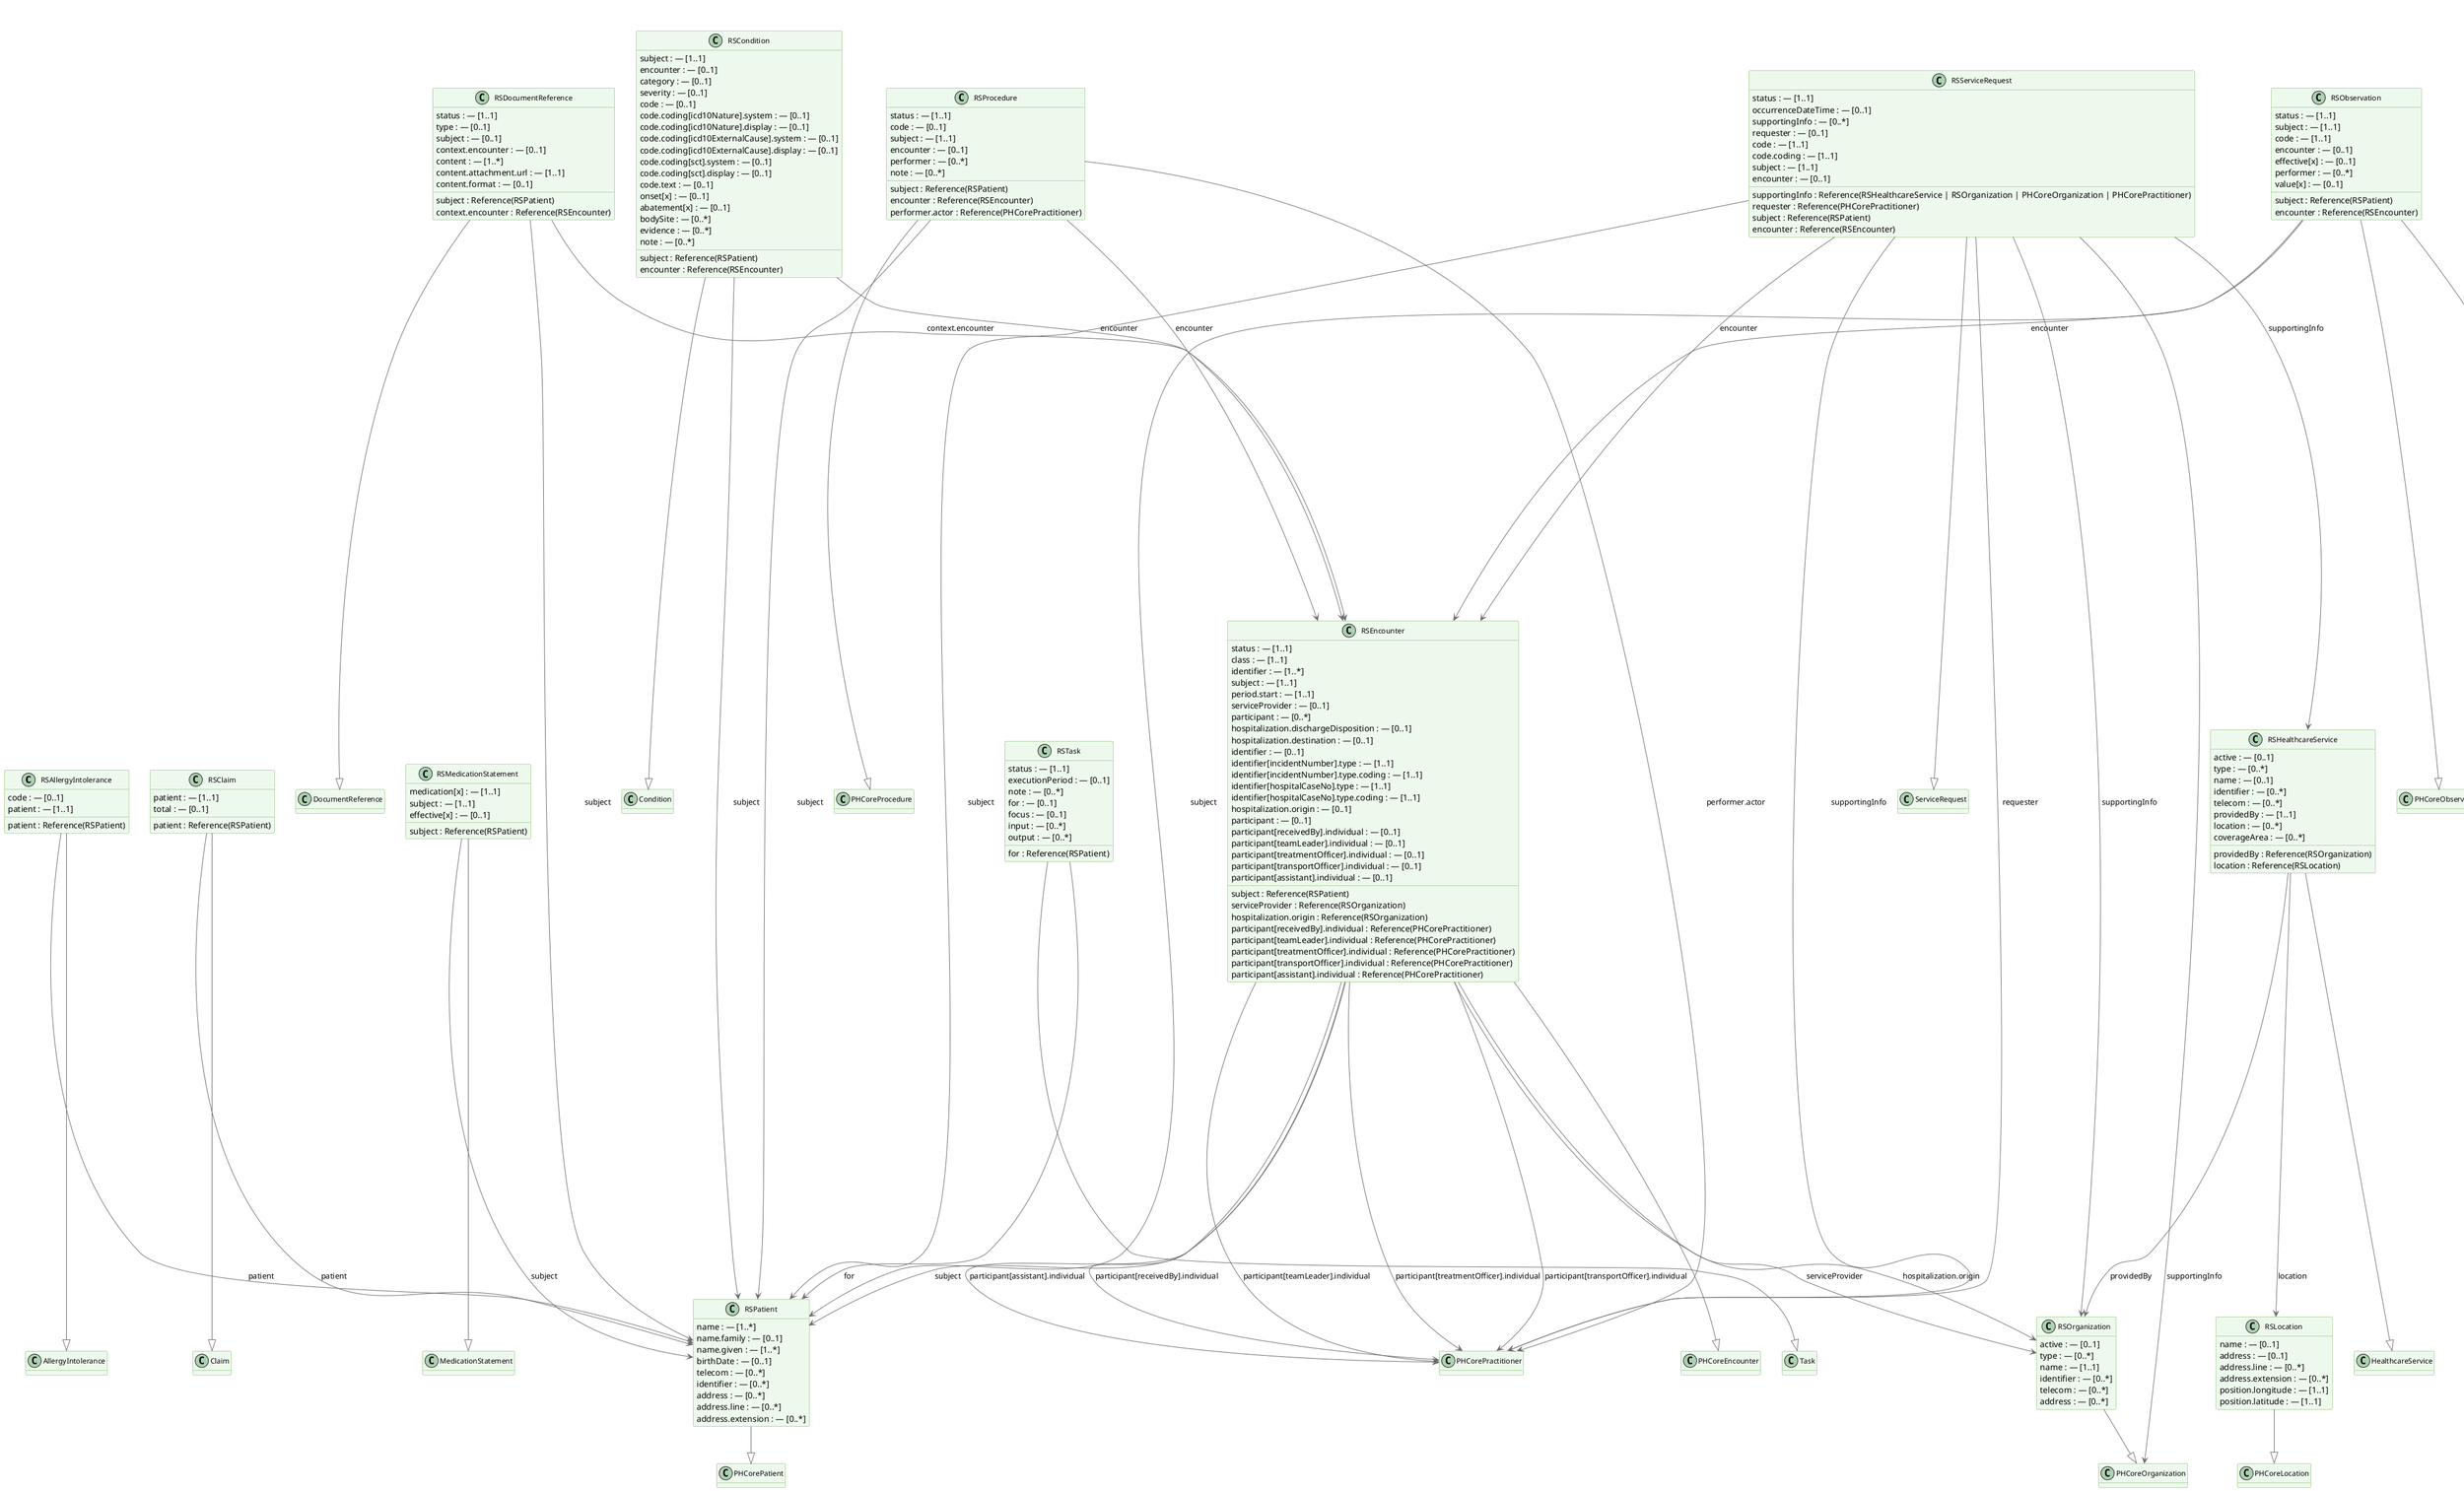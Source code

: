 @startuml
skinparam ClassFontName Arial
skinparam ClassFontSize 12
skinparam ClassAttributeIconSize 0
skinparam ClassBackgroundColor #EEF9EE
skinparam ClassBorderColor #6AA84F
skinparam ArrowColor #6A6A6A
skinparam ArrowThickness 1
hide empty methods
top to bottom direction

class "RSAllergyIntolerance" {
  code : — [0..1]
  patient : — [1..1]
  patient : Reference(RSPatient)
}
class "AllergyIntolerance"
class "RSPatient" {
  name : — [1..*]
  name.family : — [0..1]
  name.given : — [1..*]
  birthDate : — [0..1]
  telecom : — [0..*]
  identifier : — [0..*]
  address : — [0..*]
  address.line : — [0..*]
  address.extension : — [0..*]
}
class "RSBundleEMS" {
  type : — [1..1]
  entry : — [1..*]
  entry.resource : — [1..1]
  entry[patient].resource : RSPatient
  entry[encounter].resource : RSEncounter
  entry[location].resource : RSLocation
  entry[observationDateReceived].resource : rs
  entry[observationTimeEnroute].resource : rs
  entry[observationTimeOnScene].resource : rs
  entry[observationTimeDeparted].resource : rs
  entry[observationTimeHospitalArrival].resource : rs
  entry[observationTimeStationArrival].resource : rs
  entry[observationVitals].resource : rs
  entry[observationGCS].resource : rs
  entry[observationReportedComplaint].resource : rs
  entry[observationCallSource].resource : rs
  entry[observationVehicleUsed].resource : rs
  entry[observationRunReportComments].resource : rs
  entry[observationClinicalRemarks].resource : rs
  entry[document].resource : RSDocumentReference
  entry[task].resource : RSTask
  entry[serviceRequest].resource : RSServiceRequest
  entry[procedure].resource : RSProcedure
  entry[claim].resource : rs
}
class "Bundle"
class "RSBundleONEISS" {
  type : — [1..1]
  entry : — [1..*]
  entry.resource : — [1..1]
  entry[patient].resource : RSPatient
  entry[encounter].resource : RSEncounter
  entry[conditionInitial].resource : rs
  entry[conditionFinal].resource : rs
  entry[observationVitals].resource : rs
  entry[observationClinical].resource : rs
  entry[observationIncident].resource : rs
  entry : — [0..*]
  entry[observationPostCrash].resource : rs
  entry[document].resource : RSDocumentReference
  entry[serviceRequest].resource : RSServiceRequest
  entry[procedure].resource : RSProcedure
}
class "RSClaim" {
  patient : — [1..1]
  patient : Reference(RSPatient)
  total : — [0..1]
}
class "Claim"
class "RSCondition" {
  subject : — [1..1]
  subject : Reference(RSPatient)
  encounter : — [0..1]
  encounter : Reference(RSEncounter)
  category : — [0..1]
  severity : — [0..1]
  code : — [0..1]
  code.coding[icd10Nature].system : — [0..1]
  code.coding[icd10Nature].display : — [0..1]
  code.coding[icd10ExternalCause].system : — [0..1]
  code.coding[icd10ExternalCause].display : — [0..1]
  code.coding[sct].system : — [0..1]
  code.coding[sct].display : — [0..1]
  code.text : — [0..1]
  onset[x] : — [0..1]
  abatement[x] : — [0..1]
  bodySite : — [0..*]
  evidence : — [0..*]
  note : — [0..*]
}
class "Condition"
class "RSEncounter" {
  status : — [1..1]
  class : — [1..1]
  identifier : — [1..*]
  subject : — [1..1]
  subject : Reference(RSPatient)
  period.start : — [1..1]
  serviceProvider : — [0..1]
  serviceProvider : Reference(RSOrganization)
  participant : — [0..*]
  hospitalization.dischargeDisposition : — [0..1]
  hospitalization.destination : — [0..1]
  identifier : — [0..1]
  identifier[incidentNumber].type : — [1..1]
  identifier[incidentNumber].type.coding : — [1..1]
  identifier[hospitalCaseNo].type : — [1..1]
  identifier[hospitalCaseNo].type.coding : — [1..1]
  hospitalization.origin : — [0..1]
  hospitalization.origin : Reference(RSOrganization)
  participant : — [0..1]
  participant[receivedBy].individual : — [0..1]
  participant[receivedBy].individual : Reference(PHCorePractitioner)
  participant[teamLeader].individual : — [0..1]
  participant[teamLeader].individual : Reference(PHCorePractitioner)
  participant[treatmentOfficer].individual : — [0..1]
  participant[treatmentOfficer].individual : Reference(PHCorePractitioner)
  participant[transportOfficer].individual : — [0..1]
  participant[transportOfficer].individual : Reference(PHCorePractitioner)
  participant[assistant].individual : — [0..1]
  participant[assistant].individual : Reference(PHCorePractitioner)
}
class "RSDocumentReference" {
  status : — [1..1]
  type : — [0..1]
  subject : — [0..1]
  subject : Reference(RSPatient)
  context.encounter : — [0..1]
  context.encounter : Reference(RSEncounter)
  content : — [1..*]
  content.attachment.url : — [1..1]
  content.format : — [0..1]
}
class "DocumentReference"
class "PHCoreEncounter"
class "RSOrganization" {
  active : — [0..1]
  type : — [0..*]
  name : — [1..1]
  identifier : — [0..*]
  telecom : — [0..*]
  address : — [0..*]
}
class "PHCorePractitioner"
class "RSLocation" {
  name : — [0..1]
  address : — [0..1]
  address.line : — [0..*]
  address.extension : — [0..*]
  position.longitude : — [1..1]
  position.latitude : — [1..1]
}
class "PHCoreLocation"
class "RSMedicationStatement" {
  medication[x] : — [1..1]
  subject : — [1..1]
  subject : Reference(RSPatient)
  effective[x] : — [0..1]
}
class "MedicationStatement"
class "RSObservation" {
  status : — [1..1]
  subject : — [1..1]
  subject : Reference(RSPatient)
  code : — [1..1]
  encounter : — [0..1]
  encounter : Reference(RSEncounter)
  effective[x] : — [0..1]
  performer : — [0..*]
  value[x] : — [0..1]
}
class "PHCoreObservation"
class "PHCoreOrganization"
class "RSHealthcareService" {
  active : — [0..1]
  type : — [0..*]
  name : — [0..1]
  identifier : — [0..*]
  telecom : — [0..*]
  providedBy : — [1..1]
  providedBy : Reference(RSOrganization)
  location : — [0..*]
  location : Reference(RSLocation)
  coverageArea : — [0..*]
}
class "HealthcareService"
class "PHCorePatient"
class "RSProcedure" {
  status : — [1..1]
  code : — [0..1]
  subject : — [1..1]
  subject : Reference(RSPatient)
  encounter : — [0..1]
  encounter : Reference(RSEncounter)
  performer : — [0..*]
  performer.actor : Reference(PHCorePractitioner)
  note : — [0..*]
}
class "PHCoreProcedure"
class "RSServiceRequest" {
  status : — [1..1]
  occurrenceDateTime : — [0..1]
  supportingInfo : — [0..*]
  supportingInfo : Reference(RSHealthcareService | RSOrganization | PHCoreOrganization | PHCorePractitioner)
  requester : — [0..1]
  requester : Reference(PHCorePractitioner)
  code : — [1..1]
  code.coding : — [1..1]
  subject : — [1..1]
  subject : Reference(RSPatient)
  encounter : — [0..1]
  encounter : Reference(RSEncounter)
}
class "ServiceRequest"
class "RSTask" {
  status : — [1..1]
  executionPeriod : — [0..1]
  note : — [0..*]
  for : — [0..1]
  for : Reference(RSPatient)
  focus : — [0..1]
  input : — [0..*]
  output : — [0..*]
}
class "Task"
class "Obs (RS profiles)" {
  "Road Safety Observation - Respiratory Rate" : Profile
  "Road Safety Observation - Pulse Rate" : Profile
  "Road Safety Observation - Blood Pressure" : Profile
  "Road Safety Observation - Body Temperature" : Profile
  "Road Safety Observation - Level of Consciousness (AVPU)" : Profile
  "Road Safety Observation - Pupils" : Profile
  "Road Safety Observation - Cyanosis" : Profile
  "Road Safety Observation - Glasgow Coma Scale" : Profile
  "Road Safety Observation - Respiratory Rhythm" : Profile
  "Road Safety Observation - Breath Sounds" : Profile
  "Road Safety Observation - Pulse Rhythm" : Profile
  "Road Safety Observation - Pulse Quality" : Profile
  "Road Safety Observation - Date/Time Received by EMS" : Profile
  "Road Safety Observation - Time Enroute" : Profile
  "Road Safety Observation - Time On Scene" : Profile
  "Road Safety Observation - Time Departed Scene" : Profile
  "Road Safety Observation - Time of Hospital Arrival" : Profile
  "Road Safety Observation - Time of Emergency Station Arrival" : Profile
  "Road Safety Observation - Date/Time of Injury" : Profile
  "Road Safety Observation - Injury Intent" : Profile
  "Road Safety Observation - Transport/Vehicular Accident (flag)" : Profile
  "Road Safety Observation - Mode of Transport to Facility" : Profile
  "Road Safety Observation - Triage Priority" : Profile
  "Road Safety Observation - Priority Level (Urgency)" : Profile
  "Road Safety Observation - Place of Occurrence" : Profile
  "Road Safety Observation - Activity at Time of Incident" : Profile
  "Road Safety Observation - Collision vs Non-Collision" : Profile
  "Road Safety Observation - Patient's Vehicle" : Profile
  "Road Safety Observation - Other Vehicle/Object Involved" : Profile
  "Road Safety Observation - Position of Patient" : Profile
  "Road Safety Observation - How Many Vehicles Involved" : Profile
  "Road Safety Observation - How Many Patients Involved" : Profile
  "Road Safety Observation - Collision Type" : Profile
  "Road Safety Observation - Presence of Traffic Investigator" : Profile
  "Road Safety Observation - Other Risk Factors" : Profile
  "Road Safety Observation - Safety Accessories" : Profile
  "Road Safety Observation - Reported Complaint" : Profile
  "Road Safety Observation - Call Source" : Profile
  "Road Safety Observation - External Cause: Bites/Stings" : Profile
  "Road Safety Observation - External Cause: Burns" : Profile
  "Road Safety Observation - External Cause: Chemical/Substance" : Profile
  "Road Safety Observation - External Cause: Contact with Sharp Object" : Profile
  "Road Safety Observation - External Cause: Drowning" : Profile
  "Road Safety Observation - External Cause: Exposure to Forces of Nature" : Profile
  "Road Safety Observation - External Cause: Fall" : Profile
  "Road Safety Observation - External Cause: Firecracker" : Profile
  "Road Safety Observation - External Cause: Gunshot" : Profile
  "Road Safety Observation - External Cause: Hanging/Strangulation" : Profile
  "Road Safety Observation - External Cause: Mauling/Assault" : Profile
  "Road Safety Observation - External Cause: Sexual Assault/Abuse/Rape (Alleged)" : Profile
  "Road Safety Observation - External Cause: Other" : Profile
  "Road Safety Observation - Multiple Injuries?" : Profile
  "Road Safety Observation - Abrasion" : Profile
  "Road Safety Observation - Avulsion" : Profile
  "Road Safety Observation - Burn 1st Degree" : Profile
  "Road Safety Observation - Burn 2nd Degree" : Profile
  "Road Safety Observation - Burn 3rd Degree" : Profile
  "Road Safety Observation - Burn 4th Degree" : Profile
  "Road Safety Observation - Concussion" : Profile
  "Road Safety Observation - Contusion" : Profile
  "Road Safety Observation - Fracture (Closed)" : Profile
  "Road Safety Observation - Fracture (Open)" : Profile
  "Road Safety Observation - Open Wound" : Profile
  "Road Safety Observation - Traumatic Amputation" : Profile
  "Road Safety Observation - Other Specified Injury" : Profile
  "Road Safety Observation - Blood Alcohol Concentration" : Profile
  "Road Safety Observation - Condition of Patient" : Profile
  "Road Safety Observation - Outcome at Release" : Profile
  "Road Safety Observation - Outcome at Discharge" : Profile
  "Road Safety Observation - Status on Arrival" : Profile
  "Road Safety Observation - If Alive: Conscious/Unconscious" : Profile
  "Road Safety Observation - Vehicle Used" : Profile
  "Road Safety Observation - Clinical Remarks" : Profile
  "Road Safety Observation - Run Report Comments" : Profile
  "Road Safety Observation - Vehicle Condition" : Profile
  "Road Safety Observation - CCTV Available" : Profile
}

"RSAllergyIntolerance" --> "RSPatient" : patient
"RSClaim" --> "RSPatient" : patient
"RSCondition" --> "RSPatient" : subject
"RSCondition" --> "RSEncounter" : encounter
"RSDocumentReference" --> "RSPatient" : subject
"RSDocumentReference" --> "RSEncounter" : context.encounter
"RSEncounter" --> "RSPatient" : subject
"RSEncounter" --> "RSOrganization" : serviceProvider
"RSEncounter" --> "RSOrganization" : hospitalization.origin
"RSEncounter" --> "PHCorePractitioner" : participant[receivedBy].individual
"RSEncounter" --> "PHCorePractitioner" : participant[teamLeader].individual
"RSEncounter" --> "PHCorePractitioner" : participant[treatmentOfficer].individual
"RSEncounter" --> "PHCorePractitioner" : participant[transportOfficer].individual
"RSEncounter" --> "PHCorePractitioner" : participant[assistant].individual
"RSMedicationStatement" --> "RSPatient" : subject
"RSObservation" --> "RSPatient" : subject
"RSObservation" --> "RSEncounter" : encounter
"RSHealthcareService" --> "RSOrganization" : providedBy
"RSHealthcareService" --> "RSLocation" : location
"RSProcedure" --> "RSPatient" : subject
"RSProcedure" --> "RSEncounter" : encounter
"RSProcedure" --> "PHCorePractitioner" : performer.actor
"RSServiceRequest" --> "RSHealthcareService" : supportingInfo
"RSServiceRequest" --> "RSOrganization" : supportingInfo
"RSServiceRequest" --> "PHCoreOrganization" : supportingInfo
"RSServiceRequest" --> "PHCorePractitioner" : supportingInfo
"RSServiceRequest" --> "PHCorePractitioner" : requester
"RSServiceRequest" --> "RSPatient" : subject
"RSServiceRequest" --> "RSEncounter" : encounter
"RSTask" --> "RSPatient" : for
"RSObservation" --> "Obs (RS profiles)" : profiles
"RSAllergyIntolerance" --|> "AllergyIntolerance"
"RSBundleEMS" --|> "Bundle"
"RSBundleONEISS" --|> "Bundle"
"RSClaim" --|> "Claim"
"RSCondition" --|> "Condition"
"RSDocumentReference" --|> "DocumentReference"
"RSEncounter" --|> "PHCoreEncounter"
"RSLocation" --|> "PHCoreLocation"
"RSMedicationStatement" --|> "MedicationStatement"
"RSObservation" --|> "PHCoreObservation"
"RSOrganization" --|> "PHCoreOrganization"
"RSHealthcareService" --|> "HealthcareService"
"RSPatient" --|> "PHCorePatient"
"RSProcedure" --|> "PHCoreProcedure"
"RSServiceRequest" --|> "ServiceRequest"
"RSTask" --|> "Task"

@enduml